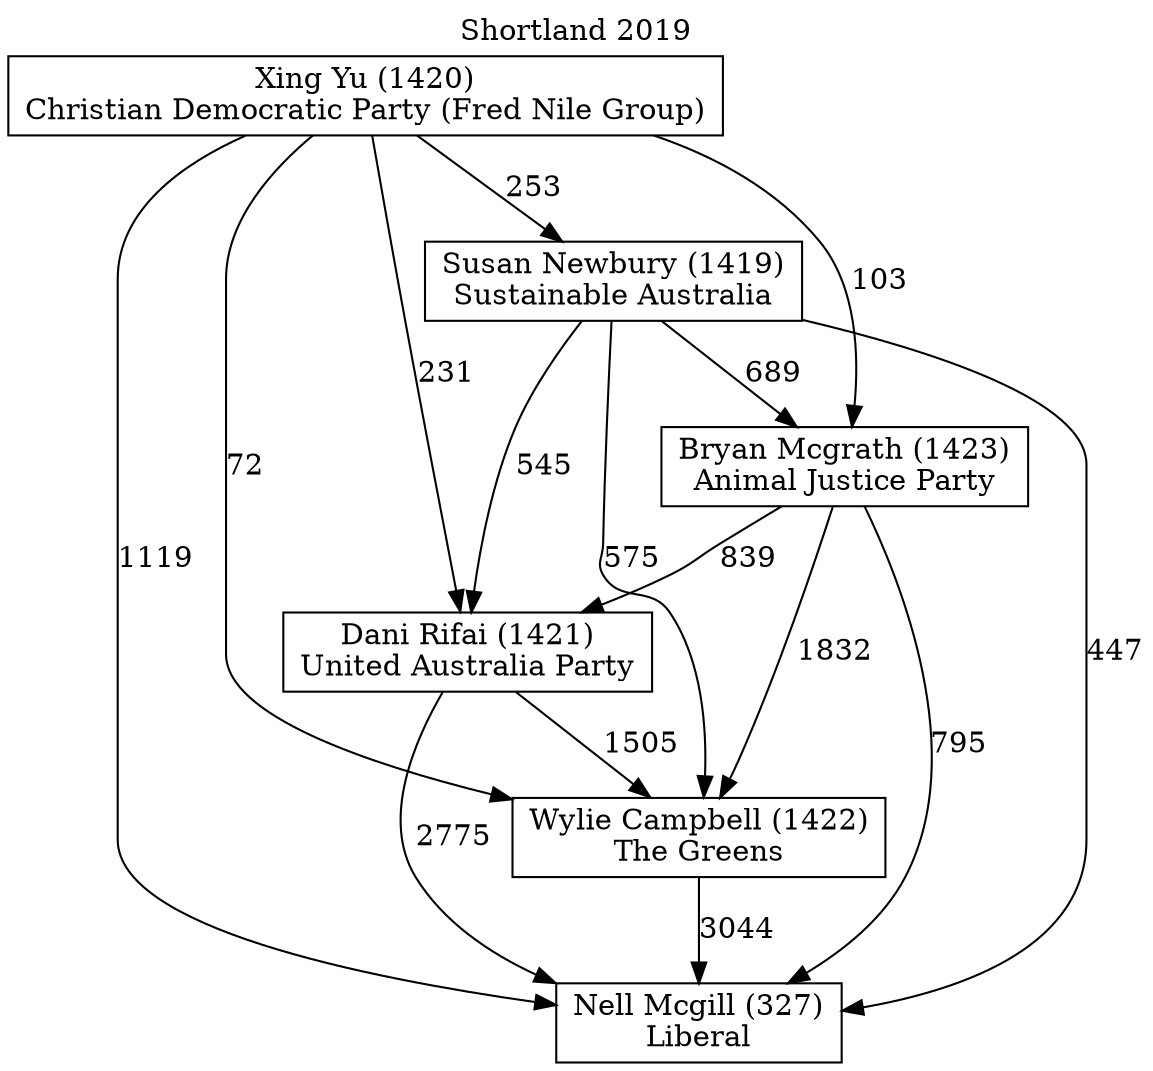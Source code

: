 // House preference flow
digraph "Nell Mcgill (327)_Shortland_2019" {
	graph [label="Shortland 2019" labelloc=t mclimit=2]
	node [shape=box]
	"Nell Mcgill (327)" [label="Nell Mcgill (327)
Liberal"]
	"Wylie Campbell (1422)" [label="Wylie Campbell (1422)
The Greens"]
	"Dani Rifai (1421)" [label="Dani Rifai (1421)
United Australia Party"]
	"Bryan Mcgrath (1423)" [label="Bryan Mcgrath (1423)
Animal Justice Party"]
	"Susan Newbury (1419)" [label="Susan Newbury (1419)
Sustainable Australia"]
	"Xing Yu (1420)" [label="Xing Yu (1420)
Christian Democratic Party (Fred Nile Group)"]
	"Wylie Campbell (1422)" -> "Nell Mcgill (327)" [label=3044]
	"Dani Rifai (1421)" -> "Wylie Campbell (1422)" [label=1505]
	"Bryan Mcgrath (1423)" -> "Dani Rifai (1421)" [label=839]
	"Susan Newbury (1419)" -> "Bryan Mcgrath (1423)" [label=689]
	"Xing Yu (1420)" -> "Susan Newbury (1419)" [label=253]
	"Dani Rifai (1421)" -> "Nell Mcgill (327)" [label=2775]
	"Bryan Mcgrath (1423)" -> "Nell Mcgill (327)" [label=795]
	"Susan Newbury (1419)" -> "Nell Mcgill (327)" [label=447]
	"Xing Yu (1420)" -> "Nell Mcgill (327)" [label=1119]
	"Xing Yu (1420)" -> "Bryan Mcgrath (1423)" [label=103]
	"Susan Newbury (1419)" -> "Dani Rifai (1421)" [label=545]
	"Xing Yu (1420)" -> "Dani Rifai (1421)" [label=231]
	"Bryan Mcgrath (1423)" -> "Wylie Campbell (1422)" [label=1832]
	"Susan Newbury (1419)" -> "Wylie Campbell (1422)" [label=575]
	"Xing Yu (1420)" -> "Wylie Campbell (1422)" [label=72]
}
